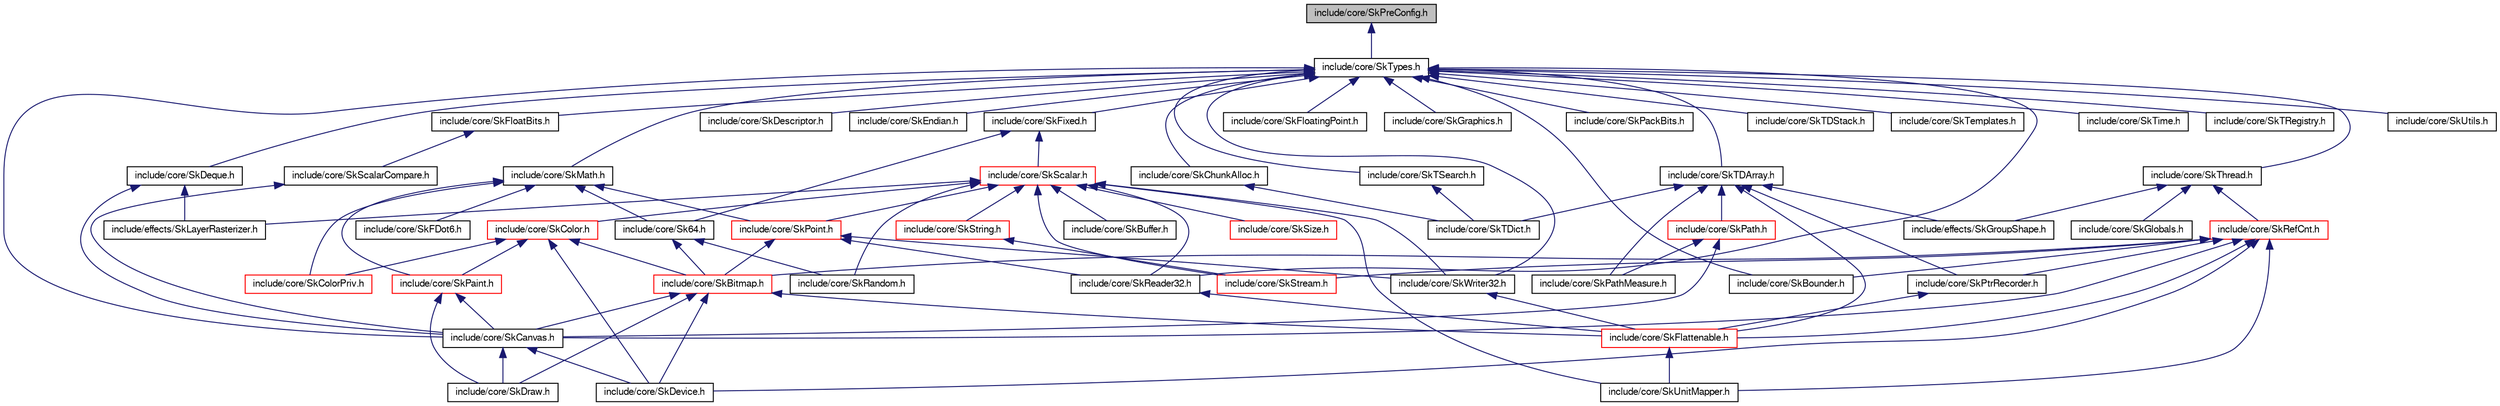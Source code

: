digraph G
{
  edge [fontname="FreeSans",fontsize="10",labelfontname="FreeSans",labelfontsize="10"];
  node [fontname="FreeSans",fontsize="10",shape=record];
  Node1 [label="include/core/SkPreConfig.h",height=0.2,width=0.4,color="black", fillcolor="grey75", style="filled" fontcolor="black"];
  Node1 -> Node2 [dir=back,color="midnightblue",fontsize="10",style="solid",fontname="FreeSans"];
  Node2 [label="include/core/SkTypes.h",height=0.2,width=0.4,color="black", fillcolor="white", style="filled",URL="$_sk_types_8h.html"];
  Node2 -> Node3 [dir=back,color="midnightblue",fontsize="10",style="solid",fontname="FreeSans"];
  Node3 [label="include/core/SkBounder.h",height=0.2,width=0.4,color="black", fillcolor="white", style="filled",URL="$_sk_bounder_8h.html"];
  Node2 -> Node4 [dir=back,color="midnightblue",fontsize="10",style="solid",fontname="FreeSans"];
  Node4 [label="include/core/SkCanvas.h",height=0.2,width=0.4,color="black", fillcolor="white", style="filled",URL="$_sk_canvas_8h.html"];
  Node4 -> Node5 [dir=back,color="midnightblue",fontsize="10",style="solid",fontname="FreeSans"];
  Node5 [label="include/core/SkDevice.h",height=0.2,width=0.4,color="black", fillcolor="white", style="filled",URL="$_sk_device_8h.html"];
  Node4 -> Node6 [dir=back,color="midnightblue",fontsize="10",style="solid",fontname="FreeSans"];
  Node6 [label="include/core/SkDraw.h",height=0.2,width=0.4,color="black", fillcolor="white", style="filled",URL="$_sk_draw_8h.html"];
  Node2 -> Node7 [dir=back,color="midnightblue",fontsize="10",style="solid",fontname="FreeSans"];
  Node7 [label="include/core/SkChunkAlloc.h",height=0.2,width=0.4,color="black", fillcolor="white", style="filled",URL="$_sk_chunk_alloc_8h.html"];
  Node7 -> Node8 [dir=back,color="midnightblue",fontsize="10",style="solid",fontname="FreeSans"];
  Node8 [label="include/core/SkTDict.h",height=0.2,width=0.4,color="black", fillcolor="white", style="filled",URL="$_sk_t_dict_8h.html"];
  Node2 -> Node9 [dir=back,color="midnightblue",fontsize="10",style="solid",fontname="FreeSans"];
  Node9 [label="include/core/SkDeque.h",height=0.2,width=0.4,color="black", fillcolor="white", style="filled",URL="$_sk_deque_8h.html"];
  Node9 -> Node4 [dir=back,color="midnightblue",fontsize="10",style="solid",fontname="FreeSans"];
  Node9 -> Node10 [dir=back,color="midnightblue",fontsize="10",style="solid",fontname="FreeSans"];
  Node10 [label="include/effects/SkLayerRasterizer.h",height=0.2,width=0.4,color="black", fillcolor="white", style="filled",URL="$_sk_layer_rasterizer_8h.html"];
  Node2 -> Node11 [dir=back,color="midnightblue",fontsize="10",style="solid",fontname="FreeSans"];
  Node11 [label="include/core/SkDescriptor.h",height=0.2,width=0.4,color="black", fillcolor="white", style="filled",URL="$_sk_descriptor_8h.html"];
  Node2 -> Node12 [dir=back,color="midnightblue",fontsize="10",style="solid",fontname="FreeSans"];
  Node12 [label="include/core/SkEndian.h",height=0.2,width=0.4,color="black", fillcolor="white", style="filled",URL="$_sk_endian_8h.html"];
  Node2 -> Node13 [dir=back,color="midnightblue",fontsize="10",style="solid",fontname="FreeSans"];
  Node13 [label="include/core/SkFixed.h",height=0.2,width=0.4,color="black", fillcolor="white", style="filled",URL="$_sk_fixed_8h.html"];
  Node13 -> Node14 [dir=back,color="midnightblue",fontsize="10",style="solid",fontname="FreeSans"];
  Node14 [label="include/core/Sk64.h",height=0.2,width=0.4,color="black", fillcolor="white", style="filled",URL="$_sk64_8h.html"];
  Node14 -> Node15 [dir=back,color="midnightblue",fontsize="10",style="solid",fontname="FreeSans"];
  Node15 [label="include/core/SkBitmap.h",height=0.2,width=0.4,color="red", fillcolor="white", style="filled",URL="$_sk_bitmap_8h.html"];
  Node15 -> Node4 [dir=back,color="midnightblue",fontsize="10",style="solid",fontname="FreeSans"];
  Node15 -> Node5 [dir=back,color="midnightblue",fontsize="10",style="solid",fontname="FreeSans"];
  Node15 -> Node6 [dir=back,color="midnightblue",fontsize="10",style="solid",fontname="FreeSans"];
  Node15 -> Node16 [dir=back,color="midnightblue",fontsize="10",style="solid",fontname="FreeSans"];
  Node16 [label="include/core/SkFlattenable.h",height=0.2,width=0.4,color="red", fillcolor="white", style="filled",URL="$_sk_flattenable_8h.html"];
  Node16 -> Node17 [dir=back,color="midnightblue",fontsize="10",style="solid",fontname="FreeSans"];
  Node17 [label="include/core/SkUnitMapper.h",height=0.2,width=0.4,color="black", fillcolor="white", style="filled",URL="$_sk_unit_mapper_8h.html"];
  Node14 -> Node18 [dir=back,color="midnightblue",fontsize="10",style="solid",fontname="FreeSans"];
  Node18 [label="include/core/SkRandom.h",height=0.2,width=0.4,color="black", fillcolor="white", style="filled",URL="$_sk_random_8h.html"];
  Node13 -> Node19 [dir=back,color="midnightblue",fontsize="10",style="solid",fontname="FreeSans"];
  Node19 [label="include/core/SkScalar.h",height=0.2,width=0.4,color="red", fillcolor="white", style="filled",URL="$_sk_scalar_8h.html"];
  Node19 -> Node20 [dir=back,color="midnightblue",fontsize="10",style="solid",fontname="FreeSans"];
  Node20 [label="include/core/SkBuffer.h",height=0.2,width=0.4,color="black", fillcolor="white", style="filled",URL="$_sk_buffer_8h.html"];
  Node19 -> Node21 [dir=back,color="midnightblue",fontsize="10",style="solid",fontname="FreeSans"];
  Node21 [label="include/core/SkColor.h",height=0.2,width=0.4,color="red", fillcolor="white", style="filled",URL="$_sk_color_8h.html"];
  Node21 -> Node15 [dir=back,color="midnightblue",fontsize="10",style="solid",fontname="FreeSans"];
  Node21 -> Node22 [dir=back,color="midnightblue",fontsize="10",style="solid",fontname="FreeSans"];
  Node22 [label="include/core/SkColorPriv.h",height=0.2,width=0.4,color="red", fillcolor="white", style="filled",URL="$_sk_color_priv_8h.html"];
  Node21 -> Node5 [dir=back,color="midnightblue",fontsize="10",style="solid",fontname="FreeSans"];
  Node21 -> Node23 [dir=back,color="midnightblue",fontsize="10",style="solid",fontname="FreeSans"];
  Node23 [label="include/core/SkPaint.h",height=0.2,width=0.4,color="red", fillcolor="white", style="filled",URL="$_sk_paint_8h.html"];
  Node23 -> Node4 [dir=back,color="midnightblue",fontsize="10",style="solid",fontname="FreeSans"];
  Node23 -> Node6 [dir=back,color="midnightblue",fontsize="10",style="solid",fontname="FreeSans"];
  Node19 -> Node24 [dir=back,color="midnightblue",fontsize="10",style="solid",fontname="FreeSans"];
  Node24 [label="include/core/SkPoint.h",height=0.2,width=0.4,color="red", fillcolor="white", style="filled",URL="$_sk_point_8h.html"];
  Node24 -> Node15 [dir=back,color="midnightblue",fontsize="10",style="solid",fontname="FreeSans"];
  Node24 -> Node25 [dir=back,color="midnightblue",fontsize="10",style="solid",fontname="FreeSans"];
  Node25 [label="include/core/SkReader32.h",height=0.2,width=0.4,color="black", fillcolor="white", style="filled",URL="$_sk_reader32_8h.html"];
  Node25 -> Node16 [dir=back,color="midnightblue",fontsize="10",style="solid",fontname="FreeSans"];
  Node24 -> Node26 [dir=back,color="midnightblue",fontsize="10",style="solid",fontname="FreeSans"];
  Node26 [label="include/core/SkWriter32.h",height=0.2,width=0.4,color="black", fillcolor="white", style="filled",URL="$_sk_writer32_8h.html"];
  Node26 -> Node16 [dir=back,color="midnightblue",fontsize="10",style="solid",fontname="FreeSans"];
  Node19 -> Node18 [dir=back,color="midnightblue",fontsize="10",style="solid",fontname="FreeSans"];
  Node19 -> Node25 [dir=back,color="midnightblue",fontsize="10",style="solid",fontname="FreeSans"];
  Node19 -> Node27 [dir=back,color="midnightblue",fontsize="10",style="solid",fontname="FreeSans"];
  Node27 [label="include/core/SkSize.h",height=0.2,width=0.4,color="red", fillcolor="white", style="filled",URL="$_sk_size_8h.html"];
  Node19 -> Node28 [dir=back,color="midnightblue",fontsize="10",style="solid",fontname="FreeSans"];
  Node28 [label="include/core/SkStream.h",height=0.2,width=0.4,color="red", fillcolor="white", style="filled",URL="$_sk_stream_8h.html"];
  Node19 -> Node29 [dir=back,color="midnightblue",fontsize="10",style="solid",fontname="FreeSans"];
  Node29 [label="include/core/SkString.h",height=0.2,width=0.4,color="red", fillcolor="white", style="filled",URL="$_sk_string_8h.html"];
  Node29 -> Node28 [dir=back,color="midnightblue",fontsize="10",style="solid",fontname="FreeSans"];
  Node19 -> Node17 [dir=back,color="midnightblue",fontsize="10",style="solid",fontname="FreeSans"];
  Node19 -> Node26 [dir=back,color="midnightblue",fontsize="10",style="solid",fontname="FreeSans"];
  Node19 -> Node10 [dir=back,color="midnightblue",fontsize="10",style="solid",fontname="FreeSans"];
  Node2 -> Node30 [dir=back,color="midnightblue",fontsize="10",style="solid",fontname="FreeSans"];
  Node30 [label="include/core/SkFloatBits.h",height=0.2,width=0.4,color="black", fillcolor="white", style="filled",URL="$_sk_float_bits_8h.html"];
  Node30 -> Node31 [dir=back,color="midnightblue",fontsize="10",style="solid",fontname="FreeSans"];
  Node31 [label="include/core/SkScalarCompare.h",height=0.2,width=0.4,color="black", fillcolor="white", style="filled",URL="$_sk_scalar_compare_8h.html"];
  Node31 -> Node4 [dir=back,color="midnightblue",fontsize="10",style="solid",fontname="FreeSans"];
  Node2 -> Node32 [dir=back,color="midnightblue",fontsize="10",style="solid",fontname="FreeSans"];
  Node32 [label="include/core/SkFloatingPoint.h",height=0.2,width=0.4,color="black", fillcolor="white", style="filled",URL="$_sk_floating_point_8h.html"];
  Node2 -> Node33 [dir=back,color="midnightblue",fontsize="10",style="solid",fontname="FreeSans"];
  Node33 [label="include/core/SkGraphics.h",height=0.2,width=0.4,color="black", fillcolor="white", style="filled",URL="$_sk_graphics_8h.html"];
  Node2 -> Node34 [dir=back,color="midnightblue",fontsize="10",style="solid",fontname="FreeSans"];
  Node34 [label="include/core/SkMath.h",height=0.2,width=0.4,color="black", fillcolor="white", style="filled",URL="$_sk_math_8h.html"];
  Node34 -> Node14 [dir=back,color="midnightblue",fontsize="10",style="solid",fontname="FreeSans"];
  Node34 -> Node22 [dir=back,color="midnightblue",fontsize="10",style="solid",fontname="FreeSans"];
  Node34 -> Node35 [dir=back,color="midnightblue",fontsize="10",style="solid",fontname="FreeSans"];
  Node35 [label="include/core/SkFDot6.h",height=0.2,width=0.4,color="black", fillcolor="white", style="filled",URL="$_sk_f_dot6_8h.html"];
  Node34 -> Node23 [dir=back,color="midnightblue",fontsize="10",style="solid",fontname="FreeSans"];
  Node34 -> Node24 [dir=back,color="midnightblue",fontsize="10",style="solid",fontname="FreeSans"];
  Node2 -> Node36 [dir=back,color="midnightblue",fontsize="10",style="solid",fontname="FreeSans"];
  Node36 [label="include/core/SkPackBits.h",height=0.2,width=0.4,color="black", fillcolor="white", style="filled",URL="$_sk_pack_bits_8h.html"];
  Node2 -> Node25 [dir=back,color="midnightblue",fontsize="10",style="solid",fontname="FreeSans"];
  Node2 -> Node37 [dir=back,color="midnightblue",fontsize="10",style="solid",fontname="FreeSans"];
  Node37 [label="include/core/SkTDArray.h",height=0.2,width=0.4,color="black", fillcolor="white", style="filled",URL="$_sk_t_d_array_8h.html"];
  Node37 -> Node16 [dir=back,color="midnightblue",fontsize="10",style="solid",fontname="FreeSans"];
  Node37 -> Node38 [dir=back,color="midnightblue",fontsize="10",style="solid",fontname="FreeSans"];
  Node38 [label="include/core/SkPath.h",height=0.2,width=0.4,color="red", fillcolor="white", style="filled",URL="$_sk_path_8h.html"];
  Node38 -> Node4 [dir=back,color="midnightblue",fontsize="10",style="solid",fontname="FreeSans"];
  Node38 -> Node39 [dir=back,color="midnightblue",fontsize="10",style="solid",fontname="FreeSans"];
  Node39 [label="include/core/SkPathMeasure.h",height=0.2,width=0.4,color="black", fillcolor="white", style="filled",URL="$_sk_path_measure_8h.html"];
  Node37 -> Node39 [dir=back,color="midnightblue",fontsize="10",style="solid",fontname="FreeSans"];
  Node37 -> Node40 [dir=back,color="midnightblue",fontsize="10",style="solid",fontname="FreeSans"];
  Node40 [label="include/core/SkPtrRecorder.h",height=0.2,width=0.4,color="black", fillcolor="white", style="filled",URL="$_sk_ptr_recorder_8h.html"];
  Node40 -> Node16 [dir=back,color="midnightblue",fontsize="10",style="solid",fontname="FreeSans"];
  Node37 -> Node8 [dir=back,color="midnightblue",fontsize="10",style="solid",fontname="FreeSans"];
  Node37 -> Node41 [dir=back,color="midnightblue",fontsize="10",style="solid",fontname="FreeSans"];
  Node41 [label="include/effects/SkGroupShape.h",height=0.2,width=0.4,color="black", fillcolor="white", style="filled",URL="$_sk_group_shape_8h.html"];
  Node2 -> Node42 [dir=back,color="midnightblue",fontsize="10",style="solid",fontname="FreeSans"];
  Node42 [label="include/core/SkTDStack.h",height=0.2,width=0.4,color="black", fillcolor="white", style="filled",URL="$_sk_t_d_stack_8h.html"];
  Node2 -> Node43 [dir=back,color="midnightblue",fontsize="10",style="solid",fontname="FreeSans"];
  Node43 [label="include/core/SkTemplates.h",height=0.2,width=0.4,color="black", fillcolor="white", style="filled",URL="$_sk_templates_8h.html"];
  Node2 -> Node44 [dir=back,color="midnightblue",fontsize="10",style="solid",fontname="FreeSans"];
  Node44 [label="include/core/SkThread.h",height=0.2,width=0.4,color="black", fillcolor="white", style="filled",URL="$_sk_thread_8h.html"];
  Node44 -> Node45 [dir=back,color="midnightblue",fontsize="10",style="solid",fontname="FreeSans"];
  Node45 [label="include/core/SkGlobals.h",height=0.2,width=0.4,color="black", fillcolor="white", style="filled",URL="$_sk_globals_8h.html"];
  Node44 -> Node46 [dir=back,color="midnightblue",fontsize="10",style="solid",fontname="FreeSans"];
  Node46 [label="include/core/SkRefCnt.h",height=0.2,width=0.4,color="red", fillcolor="white", style="filled",URL="$_sk_ref_cnt_8h.html"];
  Node46 -> Node15 [dir=back,color="midnightblue",fontsize="10",style="solid",fontname="FreeSans"];
  Node46 -> Node3 [dir=back,color="midnightblue",fontsize="10",style="solid",fontname="FreeSans"];
  Node46 -> Node4 [dir=back,color="midnightblue",fontsize="10",style="solid",fontname="FreeSans"];
  Node46 -> Node5 [dir=back,color="midnightblue",fontsize="10",style="solid",fontname="FreeSans"];
  Node46 -> Node16 [dir=back,color="midnightblue",fontsize="10",style="solid",fontname="FreeSans"];
  Node46 -> Node40 [dir=back,color="midnightblue",fontsize="10",style="solid",fontname="FreeSans"];
  Node46 -> Node28 [dir=back,color="midnightblue",fontsize="10",style="solid",fontname="FreeSans"];
  Node46 -> Node17 [dir=back,color="midnightblue",fontsize="10",style="solid",fontname="FreeSans"];
  Node44 -> Node41 [dir=back,color="midnightblue",fontsize="10",style="solid",fontname="FreeSans"];
  Node2 -> Node47 [dir=back,color="midnightblue",fontsize="10",style="solid",fontname="FreeSans"];
  Node47 [label="include/core/SkTime.h",height=0.2,width=0.4,color="black", fillcolor="white", style="filled",URL="$_sk_time_8h.html"];
  Node2 -> Node48 [dir=back,color="midnightblue",fontsize="10",style="solid",fontname="FreeSans"];
  Node48 [label="include/core/SkTRegistry.h",height=0.2,width=0.4,color="black", fillcolor="white", style="filled",URL="$_sk_t_registry_8h.html"];
  Node2 -> Node49 [dir=back,color="midnightblue",fontsize="10",style="solid",fontname="FreeSans"];
  Node49 [label="include/core/SkTSearch.h",height=0.2,width=0.4,color="black", fillcolor="white", style="filled",URL="$_sk_t_search_8h.html"];
  Node49 -> Node8 [dir=back,color="midnightblue",fontsize="10",style="solid",fontname="FreeSans"];
  Node2 -> Node50 [dir=back,color="midnightblue",fontsize="10",style="solid",fontname="FreeSans"];
  Node50 [label="include/core/SkUtils.h",height=0.2,width=0.4,color="black", fillcolor="white", style="filled",URL="$_sk_utils_8h.html"];
  Node2 -> Node26 [dir=back,color="midnightblue",fontsize="10",style="solid",fontname="FreeSans"];
}
